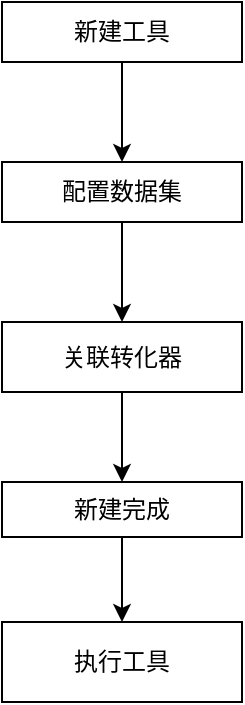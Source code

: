 <mxfile version="14.2.2" type="github">
  <diagram id="KbeWhUiQvpMcdsBGoq2v" name="Page-1">
    <mxGraphModel dx="815" dy="521" grid="1" gridSize="10" guides="1" tooltips="1" connect="1" arrows="1" fold="1" page="1" pageScale="1" pageWidth="827" pageHeight="1169" math="0" shadow="0">
      <root>
        <mxCell id="0" />
        <mxCell id="1" parent="0" />
        <mxCell id="7hoKIL6LDVViFBstgoZA-3" value="" style="edgeStyle=orthogonalEdgeStyle;rounded=0;orthogonalLoop=1;jettySize=auto;html=1;" edge="1" parent="1" source="7hoKIL6LDVViFBstgoZA-1" target="7hoKIL6LDVViFBstgoZA-2">
          <mxGeometry relative="1" as="geometry" />
        </mxCell>
        <mxCell id="7hoKIL6LDVViFBstgoZA-1" value="新建工具" style="rounded=0;whiteSpace=wrap;html=1;" vertex="1" parent="1">
          <mxGeometry x="110" y="50" width="120" height="30" as="geometry" />
        </mxCell>
        <mxCell id="7hoKIL6LDVViFBstgoZA-5" value="" style="edgeStyle=orthogonalEdgeStyle;rounded=0;orthogonalLoop=1;jettySize=auto;html=1;" edge="1" parent="1" source="7hoKIL6LDVViFBstgoZA-2" target="7hoKIL6LDVViFBstgoZA-4">
          <mxGeometry relative="1" as="geometry" />
        </mxCell>
        <mxCell id="7hoKIL6LDVViFBstgoZA-2" value="配置数据集" style="whiteSpace=wrap;html=1;rounded=0;" vertex="1" parent="1">
          <mxGeometry x="110" y="130" width="120" height="30" as="geometry" />
        </mxCell>
        <mxCell id="7hoKIL6LDVViFBstgoZA-7" value="" style="edgeStyle=orthogonalEdgeStyle;rounded=0;orthogonalLoop=1;jettySize=auto;html=1;" edge="1" parent="1" source="7hoKIL6LDVViFBstgoZA-4" target="7hoKIL6LDVViFBstgoZA-6">
          <mxGeometry relative="1" as="geometry" />
        </mxCell>
        <mxCell id="7hoKIL6LDVViFBstgoZA-4" value="关联转化器" style="whiteSpace=wrap;html=1;rounded=0;" vertex="1" parent="1">
          <mxGeometry x="110" y="210" width="120" height="35" as="geometry" />
        </mxCell>
        <mxCell id="7hoKIL6LDVViFBstgoZA-9" value="" style="edgeStyle=orthogonalEdgeStyle;rounded=0;orthogonalLoop=1;jettySize=auto;html=1;" edge="1" parent="1" source="7hoKIL6LDVViFBstgoZA-6" target="7hoKIL6LDVViFBstgoZA-8">
          <mxGeometry relative="1" as="geometry" />
        </mxCell>
        <mxCell id="7hoKIL6LDVViFBstgoZA-6" value="新建完成" style="whiteSpace=wrap;html=1;rounded=0;" vertex="1" parent="1">
          <mxGeometry x="110" y="290" width="120" height="27.5" as="geometry" />
        </mxCell>
        <mxCell id="7hoKIL6LDVViFBstgoZA-8" value="执行工具" style="whiteSpace=wrap;html=1;rounded=0;" vertex="1" parent="1">
          <mxGeometry x="110" y="360" width="120" height="40" as="geometry" />
        </mxCell>
      </root>
    </mxGraphModel>
  </diagram>
</mxfile>
